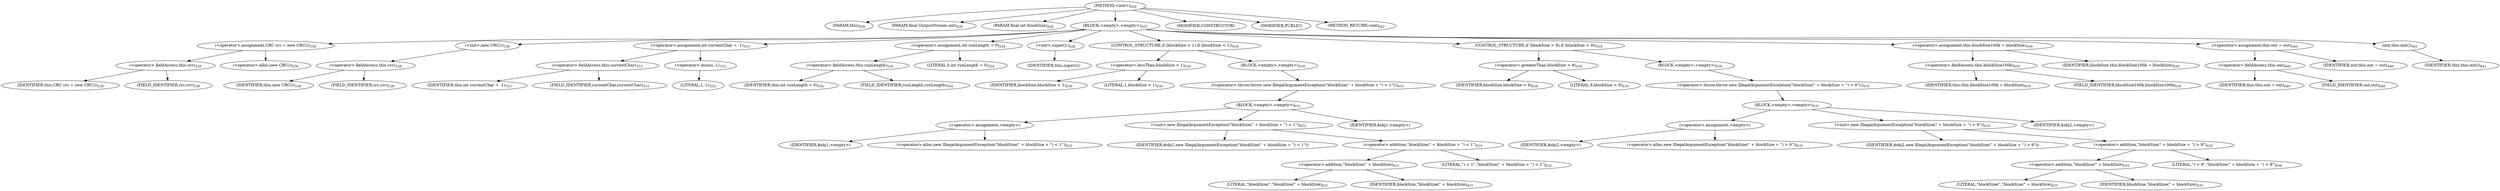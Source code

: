 digraph "&lt;init&gt;" {  
"1467" [label = <(METHOD,&lt;init&gt;)<SUB>626</SUB>> ]
"6" [label = <(PARAM,this)<SUB>626</SUB>> ]
"1468" [label = <(PARAM,final OutputStream out)<SUB>626</SUB>> ]
"1469" [label = <(PARAM,final int blockSize)<SUB>626</SUB>> ]
"1470" [label = <(BLOCK,&lt;empty&gt;,&lt;empty&gt;)<SUB>627</SUB>> ]
"1471" [label = <(&lt;operator&gt;.assignment,CRC crc = new CRC())<SUB>538</SUB>> ]
"1472" [label = <(&lt;operator&gt;.fieldAccess,this.crc)<SUB>538</SUB>> ]
"1473" [label = <(IDENTIFIER,this,CRC crc = new CRC())<SUB>538</SUB>> ]
"1474" [label = <(FIELD_IDENTIFIER,crc,crc)<SUB>538</SUB>> ]
"1475" [label = <(&lt;operator&gt;.alloc,new CRC())<SUB>538</SUB>> ]
"1476" [label = <(&lt;init&gt;,new CRC())<SUB>538</SUB>> ]
"1477" [label = <(&lt;operator&gt;.fieldAccess,this.crc)<SUB>538</SUB>> ]
"1478" [label = <(IDENTIFIER,this,new CRC())<SUB>538</SUB>> ]
"1479" [label = <(FIELD_IDENTIFIER,crc,crc)<SUB>538</SUB>> ]
"1480" [label = <(&lt;operator&gt;.assignment,int currentChar = -1)<SUB>553</SUB>> ]
"1481" [label = <(&lt;operator&gt;.fieldAccess,this.currentChar)<SUB>553</SUB>> ]
"1482" [label = <(IDENTIFIER,this,int currentChar = -1)<SUB>553</SUB>> ]
"1483" [label = <(FIELD_IDENTIFIER,currentChar,currentChar)<SUB>553</SUB>> ]
"1484" [label = <(&lt;operator&gt;.minus,-1)<SUB>553</SUB>> ]
"1485" [label = <(LITERAL,1,-1)<SUB>553</SUB>> ]
"1486" [label = <(&lt;operator&gt;.assignment,int runLength = 0)<SUB>554</SUB>> ]
"1487" [label = <(&lt;operator&gt;.fieldAccess,this.runLength)<SUB>554</SUB>> ]
"1488" [label = <(IDENTIFIER,this,int runLength = 0)<SUB>554</SUB>> ]
"1489" [label = <(FIELD_IDENTIFIER,runLength,runLength)<SUB>554</SUB>> ]
"1490" [label = <(LITERAL,0,int runLength = 0)<SUB>554</SUB>> ]
"1491" [label = <(&lt;init&gt;,super();)<SUB>628</SUB>> ]
"5" [label = <(IDENTIFIER,this,super();)> ]
"1492" [label = <(CONTROL_STRUCTURE,if (blockSize &lt; 1),if (blockSize &lt; 1))<SUB>630</SUB>> ]
"1493" [label = <(&lt;operator&gt;.lessThan,blockSize &lt; 1)<SUB>630</SUB>> ]
"1494" [label = <(IDENTIFIER,blockSize,blockSize &lt; 1)<SUB>630</SUB>> ]
"1495" [label = <(LITERAL,1,blockSize &lt; 1)<SUB>630</SUB>> ]
"1496" [label = <(BLOCK,&lt;empty&gt;,&lt;empty&gt;)<SUB>630</SUB>> ]
"1497" [label = <(&lt;operator&gt;.throw,throw new IllegalArgumentException(&quot;blockSize(&quot; + blockSize + &quot;) &lt; 1&quot;);)<SUB>631</SUB>> ]
"1498" [label = <(BLOCK,&lt;empty&gt;,&lt;empty&gt;)<SUB>631</SUB>> ]
"1499" [label = <(&lt;operator&gt;.assignment,&lt;empty&gt;)> ]
"1500" [label = <(IDENTIFIER,$obj1,&lt;empty&gt;)> ]
"1501" [label = <(&lt;operator&gt;.alloc,new IllegalArgumentException(&quot;blockSize(&quot; + blockSize + &quot;) &lt; 1&quot;))<SUB>631</SUB>> ]
"1502" [label = <(&lt;init&gt;,new IllegalArgumentException(&quot;blockSize(&quot; + blockSize + &quot;) &lt; 1&quot;))<SUB>631</SUB>> ]
"1503" [label = <(IDENTIFIER,$obj1,new IllegalArgumentException(&quot;blockSize(&quot; + blockSize + &quot;) &lt; 1&quot;))> ]
"1504" [label = <(&lt;operator&gt;.addition,&quot;blockSize(&quot; + blockSize + &quot;) &lt; 1&quot;)<SUB>631</SUB>> ]
"1505" [label = <(&lt;operator&gt;.addition,&quot;blockSize(&quot; + blockSize)<SUB>631</SUB>> ]
"1506" [label = <(LITERAL,&quot;blockSize(&quot;,&quot;blockSize(&quot; + blockSize)<SUB>631</SUB>> ]
"1507" [label = <(IDENTIFIER,blockSize,&quot;blockSize(&quot; + blockSize)<SUB>631</SUB>> ]
"1508" [label = <(LITERAL,&quot;) &lt; 1&quot;,&quot;blockSize(&quot; + blockSize + &quot;) &lt; 1&quot;)<SUB>632</SUB>> ]
"1509" [label = <(IDENTIFIER,$obj1,&lt;empty&gt;)> ]
"1510" [label = <(CONTROL_STRUCTURE,if (blockSize &gt; 9),if (blockSize &gt; 9))<SUB>634</SUB>> ]
"1511" [label = <(&lt;operator&gt;.greaterThan,blockSize &gt; 9)<SUB>634</SUB>> ]
"1512" [label = <(IDENTIFIER,blockSize,blockSize &gt; 9)<SUB>634</SUB>> ]
"1513" [label = <(LITERAL,9,blockSize &gt; 9)<SUB>634</SUB>> ]
"1514" [label = <(BLOCK,&lt;empty&gt;,&lt;empty&gt;)<SUB>634</SUB>> ]
"1515" [label = <(&lt;operator&gt;.throw,throw new IllegalArgumentException(&quot;blockSize(&quot; + blockSize + &quot;) &gt; 9&quot;);)<SUB>635</SUB>> ]
"1516" [label = <(BLOCK,&lt;empty&gt;,&lt;empty&gt;)<SUB>635</SUB>> ]
"1517" [label = <(&lt;operator&gt;.assignment,&lt;empty&gt;)> ]
"1518" [label = <(IDENTIFIER,$obj2,&lt;empty&gt;)> ]
"1519" [label = <(&lt;operator&gt;.alloc,new IllegalArgumentException(&quot;blockSize(&quot; + blockSize + &quot;) &gt; 9&quot;))<SUB>635</SUB>> ]
"1520" [label = <(&lt;init&gt;,new IllegalArgumentException(&quot;blockSize(&quot; + blockSize + &quot;) &gt; 9&quot;))<SUB>635</SUB>> ]
"1521" [label = <(IDENTIFIER,$obj2,new IllegalArgumentException(&quot;blockSize(&quot; + blockSize + &quot;) &gt; 9&quot;))> ]
"1522" [label = <(&lt;operator&gt;.addition,&quot;blockSize(&quot; + blockSize + &quot;) &gt; 9&quot;)<SUB>635</SUB>> ]
"1523" [label = <(&lt;operator&gt;.addition,&quot;blockSize(&quot; + blockSize)<SUB>635</SUB>> ]
"1524" [label = <(LITERAL,&quot;blockSize(&quot;,&quot;blockSize(&quot; + blockSize)<SUB>635</SUB>> ]
"1525" [label = <(IDENTIFIER,blockSize,&quot;blockSize(&quot; + blockSize)<SUB>635</SUB>> ]
"1526" [label = <(LITERAL,&quot;) &gt; 9&quot;,&quot;blockSize(&quot; + blockSize + &quot;) &gt; 9&quot;)<SUB>636</SUB>> ]
"1527" [label = <(IDENTIFIER,$obj2,&lt;empty&gt;)> ]
"1528" [label = <(&lt;operator&gt;.assignment,this.blockSize100k = blockSize)<SUB>639</SUB>> ]
"1529" [label = <(&lt;operator&gt;.fieldAccess,this.blockSize100k)<SUB>639</SUB>> ]
"7" [label = <(IDENTIFIER,this,this.blockSize100k = blockSize)<SUB>639</SUB>> ]
"1530" [label = <(FIELD_IDENTIFIER,blockSize100k,blockSize100k)<SUB>639</SUB>> ]
"1531" [label = <(IDENTIFIER,blockSize,this.blockSize100k = blockSize)<SUB>639</SUB>> ]
"1532" [label = <(&lt;operator&gt;.assignment,this.out = out)<SUB>640</SUB>> ]
"1533" [label = <(&lt;operator&gt;.fieldAccess,this.out)<SUB>640</SUB>> ]
"8" [label = <(IDENTIFIER,this,this.out = out)<SUB>640</SUB>> ]
"1534" [label = <(FIELD_IDENTIFIER,out,out)<SUB>640</SUB>> ]
"1535" [label = <(IDENTIFIER,out,this.out = out)<SUB>640</SUB>> ]
"1536" [label = <(init,this.init())<SUB>641</SUB>> ]
"9" [label = <(IDENTIFIER,this,this.init())<SUB>641</SUB>> ]
"1537" [label = <(MODIFIER,CONSTRUCTOR)> ]
"1538" [label = <(MODIFIER,PUBLIC)> ]
"1539" [label = <(METHOD_RETURN,void)<SUB>642</SUB>> ]
  "1467" -> "6" 
  "1467" -> "1468" 
  "1467" -> "1469" 
  "1467" -> "1470" 
  "1467" -> "1537" 
  "1467" -> "1538" 
  "1467" -> "1539" 
  "1470" -> "1471" 
  "1470" -> "1476" 
  "1470" -> "1480" 
  "1470" -> "1486" 
  "1470" -> "1491" 
  "1470" -> "1492" 
  "1470" -> "1510" 
  "1470" -> "1528" 
  "1470" -> "1532" 
  "1470" -> "1536" 
  "1471" -> "1472" 
  "1471" -> "1475" 
  "1472" -> "1473" 
  "1472" -> "1474" 
  "1476" -> "1477" 
  "1477" -> "1478" 
  "1477" -> "1479" 
  "1480" -> "1481" 
  "1480" -> "1484" 
  "1481" -> "1482" 
  "1481" -> "1483" 
  "1484" -> "1485" 
  "1486" -> "1487" 
  "1486" -> "1490" 
  "1487" -> "1488" 
  "1487" -> "1489" 
  "1491" -> "5" 
  "1492" -> "1493" 
  "1492" -> "1496" 
  "1493" -> "1494" 
  "1493" -> "1495" 
  "1496" -> "1497" 
  "1497" -> "1498" 
  "1498" -> "1499" 
  "1498" -> "1502" 
  "1498" -> "1509" 
  "1499" -> "1500" 
  "1499" -> "1501" 
  "1502" -> "1503" 
  "1502" -> "1504" 
  "1504" -> "1505" 
  "1504" -> "1508" 
  "1505" -> "1506" 
  "1505" -> "1507" 
  "1510" -> "1511" 
  "1510" -> "1514" 
  "1511" -> "1512" 
  "1511" -> "1513" 
  "1514" -> "1515" 
  "1515" -> "1516" 
  "1516" -> "1517" 
  "1516" -> "1520" 
  "1516" -> "1527" 
  "1517" -> "1518" 
  "1517" -> "1519" 
  "1520" -> "1521" 
  "1520" -> "1522" 
  "1522" -> "1523" 
  "1522" -> "1526" 
  "1523" -> "1524" 
  "1523" -> "1525" 
  "1528" -> "1529" 
  "1528" -> "1531" 
  "1529" -> "7" 
  "1529" -> "1530" 
  "1532" -> "1533" 
  "1532" -> "1535" 
  "1533" -> "8" 
  "1533" -> "1534" 
  "1536" -> "9" 
}

